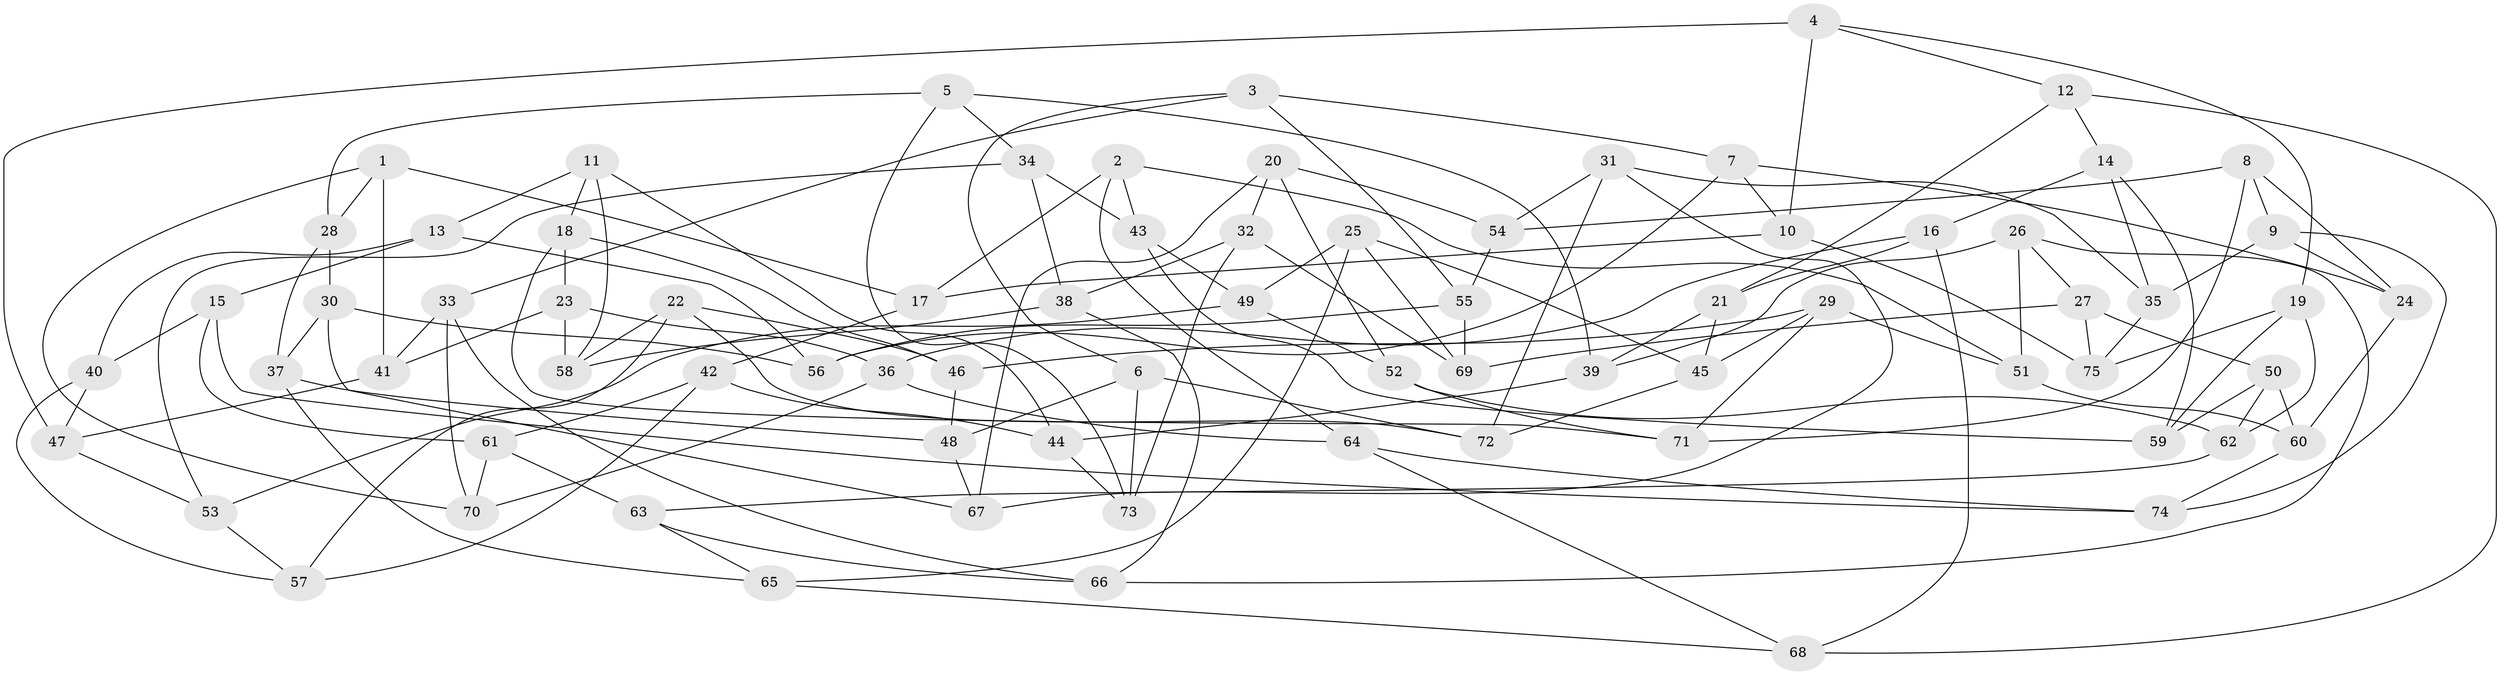 // Generated by graph-tools (version 1.1) at 2025/03/03/09/25 03:03:09]
// undirected, 75 vertices, 150 edges
graph export_dot {
graph [start="1"]
  node [color=gray90,style=filled];
  1;
  2;
  3;
  4;
  5;
  6;
  7;
  8;
  9;
  10;
  11;
  12;
  13;
  14;
  15;
  16;
  17;
  18;
  19;
  20;
  21;
  22;
  23;
  24;
  25;
  26;
  27;
  28;
  29;
  30;
  31;
  32;
  33;
  34;
  35;
  36;
  37;
  38;
  39;
  40;
  41;
  42;
  43;
  44;
  45;
  46;
  47;
  48;
  49;
  50;
  51;
  52;
  53;
  54;
  55;
  56;
  57;
  58;
  59;
  60;
  61;
  62;
  63;
  64;
  65;
  66;
  67;
  68;
  69;
  70;
  71;
  72;
  73;
  74;
  75;
  1 -- 70;
  1 -- 28;
  1 -- 17;
  1 -- 41;
  2 -- 43;
  2 -- 64;
  2 -- 51;
  2 -- 17;
  3 -- 33;
  3 -- 7;
  3 -- 6;
  3 -- 55;
  4 -- 19;
  4 -- 10;
  4 -- 47;
  4 -- 12;
  5 -- 28;
  5 -- 39;
  5 -- 34;
  5 -- 73;
  6 -- 72;
  6 -- 73;
  6 -- 48;
  7 -- 56;
  7 -- 24;
  7 -- 10;
  8 -- 54;
  8 -- 71;
  8 -- 9;
  8 -- 24;
  9 -- 24;
  9 -- 74;
  9 -- 35;
  10 -- 75;
  10 -- 17;
  11 -- 13;
  11 -- 18;
  11 -- 44;
  11 -- 58;
  12 -- 21;
  12 -- 14;
  12 -- 68;
  13 -- 56;
  13 -- 15;
  13 -- 40;
  14 -- 16;
  14 -- 59;
  14 -- 35;
  15 -- 61;
  15 -- 40;
  15 -- 74;
  16 -- 68;
  16 -- 21;
  16 -- 36;
  17 -- 42;
  18 -- 71;
  18 -- 46;
  18 -- 23;
  19 -- 62;
  19 -- 75;
  19 -- 59;
  20 -- 32;
  20 -- 52;
  20 -- 67;
  20 -- 54;
  21 -- 45;
  21 -- 39;
  22 -- 57;
  22 -- 72;
  22 -- 46;
  22 -- 58;
  23 -- 36;
  23 -- 58;
  23 -- 41;
  24 -- 60;
  25 -- 69;
  25 -- 49;
  25 -- 65;
  25 -- 45;
  26 -- 27;
  26 -- 66;
  26 -- 39;
  26 -- 51;
  27 -- 50;
  27 -- 75;
  27 -- 69;
  28 -- 30;
  28 -- 37;
  29 -- 46;
  29 -- 51;
  29 -- 45;
  29 -- 71;
  30 -- 56;
  30 -- 37;
  30 -- 67;
  31 -- 72;
  31 -- 54;
  31 -- 67;
  31 -- 35;
  32 -- 38;
  32 -- 73;
  32 -- 69;
  33 -- 66;
  33 -- 70;
  33 -- 41;
  34 -- 38;
  34 -- 53;
  34 -- 43;
  35 -- 75;
  36 -- 70;
  36 -- 64;
  37 -- 48;
  37 -- 65;
  38 -- 58;
  38 -- 66;
  39 -- 44;
  40 -- 57;
  40 -- 47;
  41 -- 47;
  42 -- 44;
  42 -- 61;
  42 -- 57;
  43 -- 59;
  43 -- 49;
  44 -- 73;
  45 -- 72;
  46 -- 48;
  47 -- 53;
  48 -- 67;
  49 -- 53;
  49 -- 52;
  50 -- 62;
  50 -- 60;
  50 -- 59;
  51 -- 60;
  52 -- 71;
  52 -- 62;
  53 -- 57;
  54 -- 55;
  55 -- 56;
  55 -- 69;
  60 -- 74;
  61 -- 70;
  61 -- 63;
  62 -- 63;
  63 -- 66;
  63 -- 65;
  64 -- 74;
  64 -- 68;
  65 -- 68;
}
